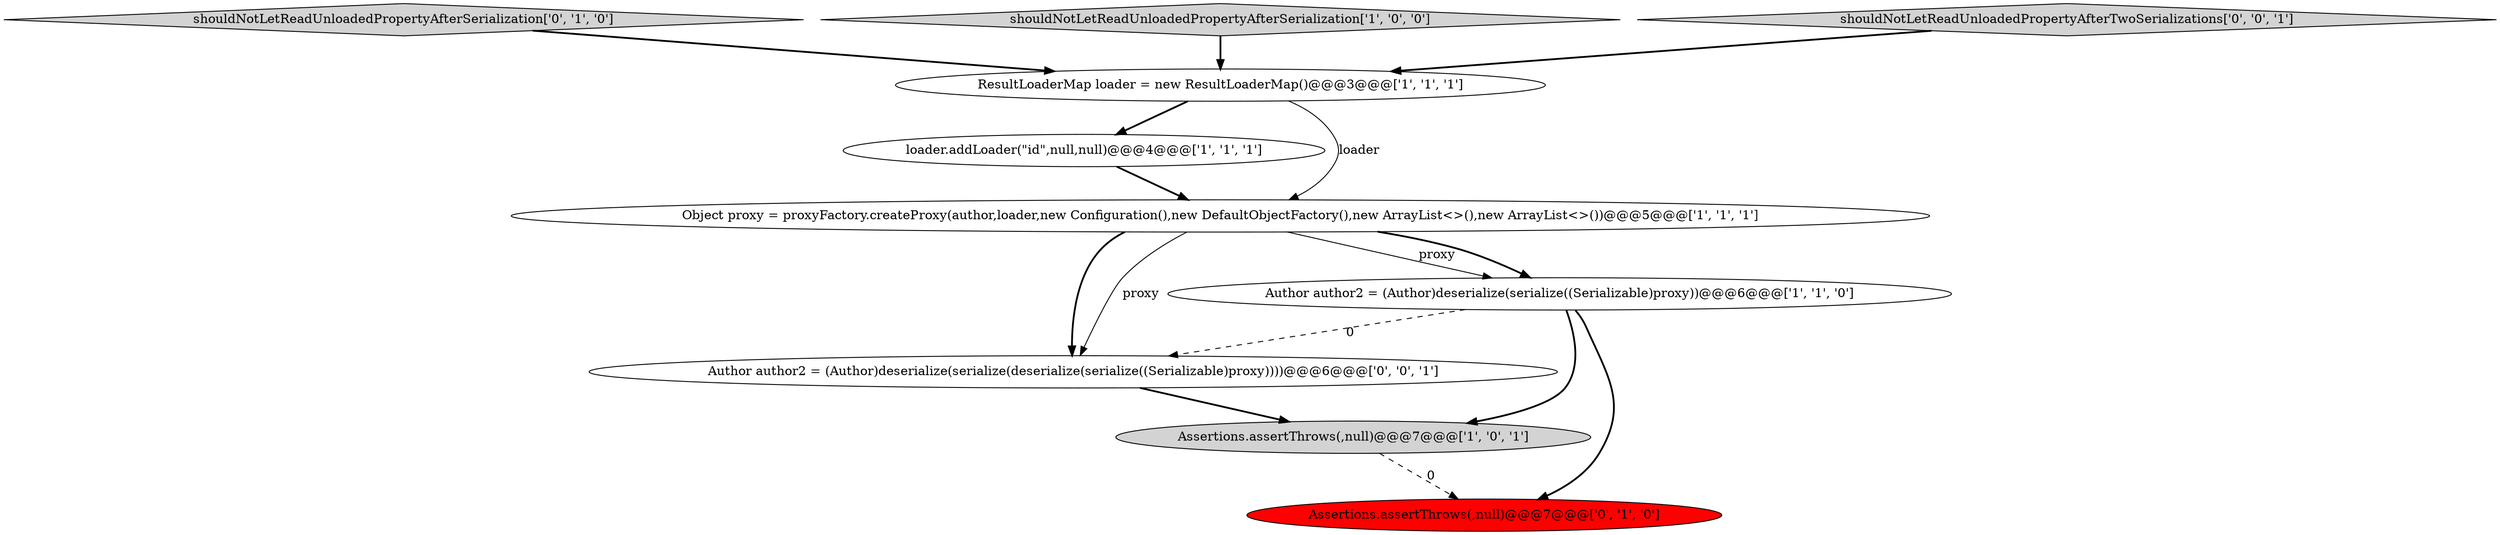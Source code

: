 digraph {
5 [style = filled, label = "loader.addLoader(\"id\",null,null)@@@4@@@['1', '1', '1']", fillcolor = white, shape = ellipse image = "AAA0AAABBB1BBB"];
7 [style = filled, label = "shouldNotLetReadUnloadedPropertyAfterSerialization['0', '1', '0']", fillcolor = lightgray, shape = diamond image = "AAA0AAABBB2BBB"];
3 [style = filled, label = "Assertions.assertThrows(,null)@@@7@@@['1', '0', '1']", fillcolor = lightgray, shape = ellipse image = "AAA0AAABBB1BBB"];
9 [style = filled, label = "Author author2 = (Author)deserialize(serialize(deserialize(serialize((Serializable)proxy))))@@@6@@@['0', '0', '1']", fillcolor = white, shape = ellipse image = "AAA0AAABBB3BBB"];
2 [style = filled, label = "Author author2 = (Author)deserialize(serialize((Serializable)proxy))@@@6@@@['1', '1', '0']", fillcolor = white, shape = ellipse image = "AAA0AAABBB1BBB"];
1 [style = filled, label = "ResultLoaderMap loader = new ResultLoaderMap()@@@3@@@['1', '1', '1']", fillcolor = white, shape = ellipse image = "AAA0AAABBB1BBB"];
4 [style = filled, label = "shouldNotLetReadUnloadedPropertyAfterSerialization['1', '0', '0']", fillcolor = lightgray, shape = diamond image = "AAA0AAABBB1BBB"];
0 [style = filled, label = "Object proxy = proxyFactory.createProxy(author,loader,new Configuration(),new DefaultObjectFactory(),new ArrayList<>(),new ArrayList<>())@@@5@@@['1', '1', '1']", fillcolor = white, shape = ellipse image = "AAA0AAABBB1BBB"];
6 [style = filled, label = "Assertions.assertThrows(,null)@@@7@@@['0', '1', '0']", fillcolor = red, shape = ellipse image = "AAA1AAABBB2BBB"];
8 [style = filled, label = "shouldNotLetReadUnloadedPropertyAfterTwoSerializations['0', '0', '1']", fillcolor = lightgray, shape = diamond image = "AAA0AAABBB3BBB"];
1->5 [style = bold, label=""];
9->3 [style = bold, label=""];
8->1 [style = bold, label=""];
4->1 [style = bold, label=""];
0->9 [style = bold, label=""];
0->2 [style = solid, label="proxy"];
7->1 [style = bold, label=""];
3->6 [style = dashed, label="0"];
5->0 [style = bold, label=""];
0->9 [style = solid, label="proxy"];
1->0 [style = solid, label="loader"];
2->9 [style = dashed, label="0"];
2->6 [style = bold, label=""];
2->3 [style = bold, label=""];
0->2 [style = bold, label=""];
}
